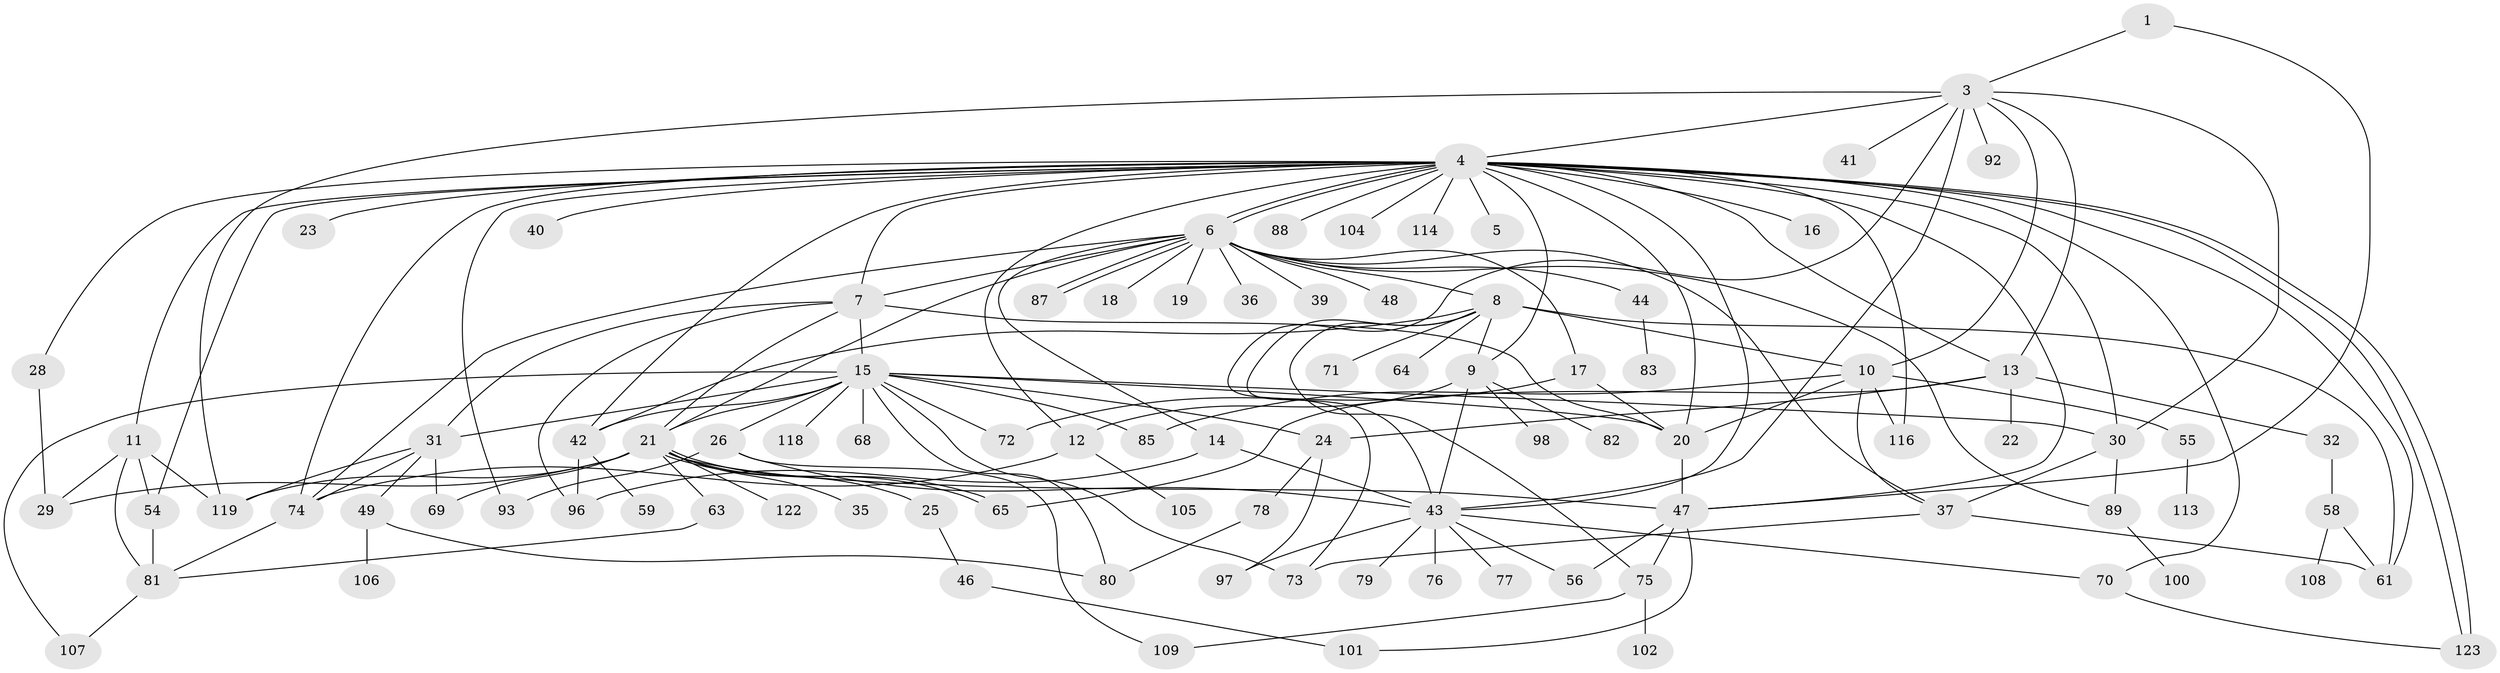 // Generated by graph-tools (version 1.1) at 2025/23/03/03/25 07:23:53]
// undirected, 93 vertices, 159 edges
graph export_dot {
graph [start="1"]
  node [color=gray90,style=filled];
  1 [super="+2"];
  3 [super="+62"];
  4 [super="+110"];
  5;
  6 [super="+90"];
  7 [super="+111"];
  8;
  9 [super="+84"];
  10 [super="+27"];
  11 [super="+117"];
  12;
  13 [super="+33"];
  14 [super="+53"];
  15 [super="+52"];
  16;
  17;
  18;
  19;
  20 [super="+60"];
  21 [super="+38"];
  22;
  23;
  24 [super="+45"];
  25;
  26 [super="+51"];
  28;
  29;
  30 [super="+112"];
  31 [super="+34"];
  32 [super="+99"];
  35;
  36;
  37 [super="+66"];
  39;
  40;
  41;
  42 [super="+91"];
  43 [super="+67"];
  44;
  46 [super="+57"];
  47 [super="+50"];
  48;
  49;
  54 [super="+120"];
  55;
  56;
  58;
  59;
  61 [super="+86"];
  63;
  64;
  65;
  68;
  69;
  70;
  71;
  72;
  73;
  74 [super="+115"];
  75;
  76 [super="+95"];
  77;
  78;
  79;
  80 [super="+94"];
  81 [super="+103"];
  82;
  83;
  85;
  87;
  88;
  89;
  92;
  93;
  96;
  97;
  98;
  100;
  101;
  102;
  104;
  105;
  106 [super="+121"];
  107;
  108;
  109;
  113;
  114;
  116;
  118;
  119;
  122;
  123;
  1 -- 47;
  1 -- 3;
  3 -- 4;
  3 -- 10;
  3 -- 41;
  3 -- 43;
  3 -- 73;
  3 -- 92;
  3 -- 119;
  3 -- 13;
  3 -- 30;
  4 -- 5;
  4 -- 6;
  4 -- 6;
  4 -- 7;
  4 -- 9;
  4 -- 11;
  4 -- 12;
  4 -- 13;
  4 -- 16;
  4 -- 20;
  4 -- 23;
  4 -- 28;
  4 -- 30 [weight=2];
  4 -- 40;
  4 -- 43;
  4 -- 47;
  4 -- 61;
  4 -- 70;
  4 -- 74;
  4 -- 88;
  4 -- 93;
  4 -- 104;
  4 -- 114;
  4 -- 116;
  4 -- 123;
  4 -- 123;
  4 -- 42;
  4 -- 54;
  6 -- 7;
  6 -- 8;
  6 -- 14;
  6 -- 17;
  6 -- 18;
  6 -- 19;
  6 -- 21;
  6 -- 36;
  6 -- 37;
  6 -- 39;
  6 -- 44;
  6 -- 48;
  6 -- 87;
  6 -- 87;
  6 -- 89;
  6 -- 74;
  7 -- 15;
  7 -- 21;
  7 -- 31;
  7 -- 96;
  7 -- 20;
  8 -- 9;
  8 -- 10 [weight=2];
  8 -- 42;
  8 -- 43;
  8 -- 61;
  8 -- 64;
  8 -- 71;
  8 -- 75;
  9 -- 12;
  9 -- 43;
  9 -- 82;
  9 -- 98;
  10 -- 55;
  10 -- 85;
  10 -- 116;
  10 -- 37;
  10 -- 20;
  11 -- 29;
  11 -- 54;
  11 -- 119;
  11 -- 81;
  12 -- 105;
  12 -- 74;
  13 -- 22;
  13 -- 24;
  13 -- 32 [weight=2];
  13 -- 65;
  14 -- 43;
  14 -- 96;
  15 -- 20;
  15 -- 24;
  15 -- 26;
  15 -- 42;
  15 -- 68;
  15 -- 72;
  15 -- 80;
  15 -- 85;
  15 -- 107;
  15 -- 118;
  15 -- 73;
  15 -- 31;
  15 -- 21;
  15 -- 30;
  17 -- 20;
  17 -- 72;
  20 -- 47;
  21 -- 25;
  21 -- 29;
  21 -- 35;
  21 -- 63;
  21 -- 65;
  21 -- 65;
  21 -- 69;
  21 -- 119;
  21 -- 122;
  21 -- 47;
  24 -- 78;
  24 -- 97;
  25 -- 46;
  26 -- 93;
  26 -- 43;
  26 -- 109;
  28 -- 29;
  30 -- 37 [weight=2];
  30 -- 89;
  31 -- 49;
  31 -- 69;
  31 -- 74;
  31 -- 119;
  32 -- 58;
  37 -- 61;
  37 -- 73;
  42 -- 59;
  42 -- 96;
  43 -- 56;
  43 -- 76;
  43 -- 77;
  43 -- 79;
  43 -- 97;
  43 -- 70;
  44 -- 83;
  46 -- 101;
  47 -- 56;
  47 -- 101;
  47 -- 75;
  49 -- 80;
  49 -- 106;
  54 -- 81;
  55 -- 113;
  58 -- 108;
  58 -- 61;
  63 -- 81;
  70 -- 123;
  74 -- 81;
  75 -- 102;
  75 -- 109;
  78 -- 80;
  81 -- 107;
  89 -- 100;
}
